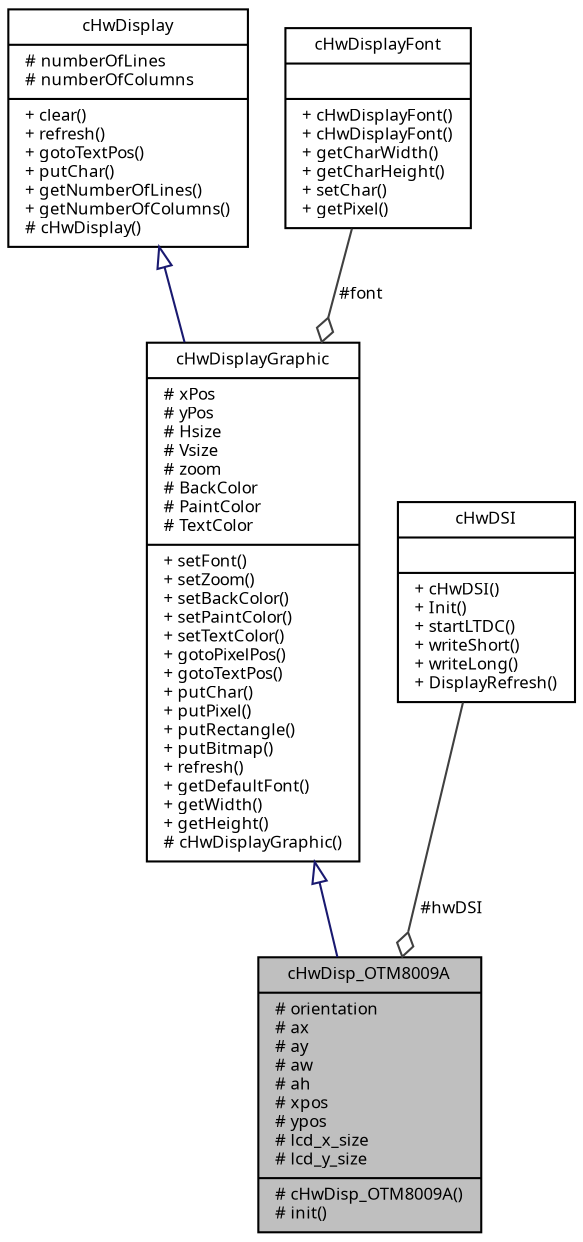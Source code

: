 digraph "cHwDisp_OTM8009A"
{
  edge [fontname="Sans",fontsize="8",labelfontname="Sans",labelfontsize="8"];
  node [fontname="Sans",fontsize="8",shape=record];
  Node1 [label="{cHwDisp_OTM8009A\n|# orientation\l# ax\l# ay\l# aw\l# ah\l# xpos\l# ypos\l# lcd_x_size\l# lcd_y_size\l|# cHwDisp_OTM8009A()\l# init()\l}",height=0.2,width=0.4,color="black", fillcolor="grey75", style="filled", fontcolor="black"];
  Node2 -> Node1 [dir="back",color="midnightblue",fontsize="8",style="solid",arrowtail="onormal",fontname="Sans"];
  Node2 [label="{cHwDisplayGraphic\n|# xPos\l# yPos\l# Hsize\l# Vsize\l# zoom\l# BackColor\l# PaintColor\l# TextColor\l|+ setFont()\l+ setZoom()\l+ setBackColor()\l+ setPaintColor()\l+ setTextColor()\l+ gotoPixelPos()\l+ gotoTextPos()\l+ putChar()\l+ putPixel()\l+ putRectangle()\l+ putBitmap()\l+ refresh()\l+ getDefaultFont()\l+ getWidth()\l+ getHeight()\l# cHwDisplayGraphic()\l}",height=0.2,width=0.4,color="black", fillcolor="white", style="filled",URL="$classc_hw_display_graphic.html",tooltip="Abstract class supporting graphic displays. "];
  Node3 -> Node2 [dir="back",color="midnightblue",fontsize="8",style="solid",arrowtail="onormal",fontname="Sans"];
  Node3 [label="{cHwDisplay\n|# numberOfLines\l# numberOfColumns\l|+ clear()\l+ refresh()\l+ gotoTextPos()\l+ putChar()\l+ getNumberOfLines()\l+ getNumberOfColumns()\l# cHwDisplay()\l}",height=0.2,width=0.4,color="black", fillcolor="white", style="filled",URL="$classc_hw_display.html",tooltip="Abtract class supporting display hardware. "];
  Node4 -> Node2 [color="grey25",fontsize="8",style="solid",label=" #font" ,arrowhead="odiamond",fontname="Sans"];
  Node4 [label="{cHwDisplayFont\n||+ cHwDisplayFont()\l+ cHwDisplayFont()\l+ getCharWidth()\l+ getCharHeight()\l+ setChar()\l+ getPixel()\l}",height=0.2,width=0.4,color="black", fillcolor="white", style="filled",URL="$classc_hw_display_font.html",tooltip="Font manager. "];
  Node5 -> Node1 [color="grey25",fontsize="8",style="solid",label=" #hwDSI" ,arrowhead="odiamond",fontname="Sans"];
  Node5 [label="{cHwDSI\n||+ cHwDSI()\l+ Init()\l+ startLTDC()\l+ writeShort()\l+ writeLong()\l+ DisplayRefresh()\l}",height=0.2,width=0.4,color="black", fillcolor="white", style="filled",URL="$classc_hw_d_s_i.html",tooltip="... "];
}

